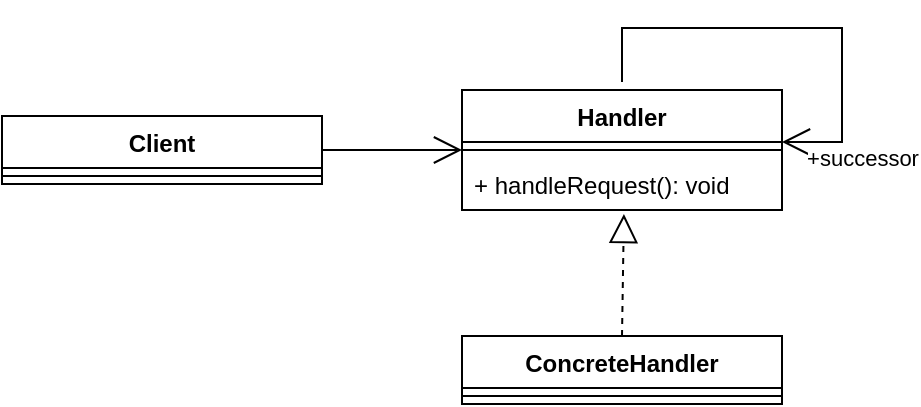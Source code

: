 <mxfile version="27.2.0">
  <diagram name="第 1 页" id="XoQ4u0rslbW4PwuMjwnF">
    <mxGraphModel dx="752" dy="1126" grid="1" gridSize="10" guides="1" tooltips="1" connect="1" arrows="1" fold="1" page="1" pageScale="1" pageWidth="827" pageHeight="1169" math="0" shadow="0">
      <root>
        <mxCell id="0" />
        <mxCell id="1" parent="0" />
        <mxCell id="anOWaKcjxE8dcAlv_pdt-1" value="Client" style="swimlane;fontStyle=1;align=center;verticalAlign=top;childLayout=stackLayout;horizontal=1;startSize=26;horizontalStack=0;resizeParent=1;resizeParentMax=0;resizeLast=0;collapsible=1;marginBottom=0;whiteSpace=wrap;html=1;" vertex="1" parent="1">
          <mxGeometry x="60" y="520" width="160" height="34" as="geometry" />
        </mxCell>
        <mxCell id="anOWaKcjxE8dcAlv_pdt-3" value="" style="line;strokeWidth=1;fillColor=none;align=left;verticalAlign=middle;spacingTop=-1;spacingLeft=3;spacingRight=3;rotatable=0;labelPosition=right;points=[];portConstraint=eastwest;strokeColor=inherit;" vertex="1" parent="anOWaKcjxE8dcAlv_pdt-1">
          <mxGeometry y="26" width="160" height="8" as="geometry" />
        </mxCell>
        <mxCell id="anOWaKcjxE8dcAlv_pdt-5" value="Handler" style="swimlane;fontStyle=1;align=center;verticalAlign=top;childLayout=stackLayout;horizontal=1;startSize=26;horizontalStack=0;resizeParent=1;resizeParentMax=0;resizeLast=0;collapsible=1;marginBottom=0;whiteSpace=wrap;html=1;" vertex="1" parent="1">
          <mxGeometry x="290" y="507" width="160" height="60" as="geometry" />
        </mxCell>
        <mxCell id="anOWaKcjxE8dcAlv_pdt-15" value="" style="endArrow=open;endFill=1;endSize=12;html=1;rounded=0;exitX=0.5;exitY=0;exitDx=0;exitDy=0;entryX=1;entryY=0.5;entryDx=0;entryDy=0;" edge="1" parent="anOWaKcjxE8dcAlv_pdt-5">
          <mxGeometry width="160" relative="1" as="geometry">
            <mxPoint x="80" y="-4" as="sourcePoint" />
            <mxPoint x="160" y="26" as="targetPoint" />
            <Array as="points">
              <mxPoint x="80" y="-31" />
              <mxPoint x="190" y="-31" />
              <mxPoint x="190" y="26" />
            </Array>
          </mxGeometry>
        </mxCell>
        <mxCell id="anOWaKcjxE8dcAlv_pdt-16" value="+successor" style="edgeLabel;html=1;align=center;verticalAlign=middle;resizable=0;points=[];" vertex="1" connectable="0" parent="anOWaKcjxE8dcAlv_pdt-15">
          <mxGeometry x="0.83" y="2" relative="1" as="geometry">
            <mxPoint x="21" y="6" as="offset" />
          </mxGeometry>
        </mxCell>
        <mxCell id="anOWaKcjxE8dcAlv_pdt-7" value="" style="line;strokeWidth=1;fillColor=none;align=left;verticalAlign=middle;spacingTop=-1;spacingLeft=3;spacingRight=3;rotatable=0;labelPosition=right;points=[];portConstraint=eastwest;strokeColor=inherit;" vertex="1" parent="anOWaKcjxE8dcAlv_pdt-5">
          <mxGeometry y="26" width="160" height="8" as="geometry" />
        </mxCell>
        <mxCell id="anOWaKcjxE8dcAlv_pdt-8" value="+ handleRequest(): void" style="text;strokeColor=none;fillColor=none;align=left;verticalAlign=top;spacingLeft=4;spacingRight=4;overflow=hidden;rotatable=0;points=[[0,0.5],[1,0.5]];portConstraint=eastwest;whiteSpace=wrap;html=1;" vertex="1" parent="anOWaKcjxE8dcAlv_pdt-5">
          <mxGeometry y="34" width="160" height="26" as="geometry" />
        </mxCell>
        <mxCell id="anOWaKcjxE8dcAlv_pdt-9" value="ConcreteHandler" style="swimlane;fontStyle=1;align=center;verticalAlign=top;childLayout=stackLayout;horizontal=1;startSize=26;horizontalStack=0;resizeParent=1;resizeParentMax=0;resizeLast=0;collapsible=1;marginBottom=0;whiteSpace=wrap;html=1;" vertex="1" parent="1">
          <mxGeometry x="290" y="630" width="160" height="34" as="geometry" />
        </mxCell>
        <mxCell id="anOWaKcjxE8dcAlv_pdt-11" value="" style="line;strokeWidth=1;fillColor=none;align=left;verticalAlign=middle;spacingTop=-1;spacingLeft=3;spacingRight=3;rotatable=0;labelPosition=right;points=[];portConstraint=eastwest;strokeColor=inherit;" vertex="1" parent="anOWaKcjxE8dcAlv_pdt-9">
          <mxGeometry y="26" width="160" height="8" as="geometry" />
        </mxCell>
        <mxCell id="anOWaKcjxE8dcAlv_pdt-13" value="" style="endArrow=block;dashed=1;endFill=0;endSize=12;html=1;rounded=0;exitX=0.5;exitY=0;exitDx=0;exitDy=0;entryX=0.506;entryY=1.077;entryDx=0;entryDy=0;entryPerimeter=0;" edge="1" parent="1" source="anOWaKcjxE8dcAlv_pdt-9" target="anOWaKcjxE8dcAlv_pdt-8">
          <mxGeometry width="160" relative="1" as="geometry">
            <mxPoint x="260" y="580" as="sourcePoint" />
            <mxPoint x="420" y="580" as="targetPoint" />
          </mxGeometry>
        </mxCell>
        <mxCell id="anOWaKcjxE8dcAlv_pdt-14" value="" style="endArrow=open;endFill=1;endSize=12;html=1;rounded=0;exitX=1;exitY=0.5;exitDx=0;exitDy=0;entryX=0;entryY=-0.154;entryDx=0;entryDy=0;entryPerimeter=0;" edge="1" parent="1" source="anOWaKcjxE8dcAlv_pdt-1" target="anOWaKcjxE8dcAlv_pdt-8">
          <mxGeometry width="160" relative="1" as="geometry">
            <mxPoint x="260" y="580" as="sourcePoint" />
            <mxPoint x="420" y="580" as="targetPoint" />
          </mxGeometry>
        </mxCell>
      </root>
    </mxGraphModel>
  </diagram>
</mxfile>
